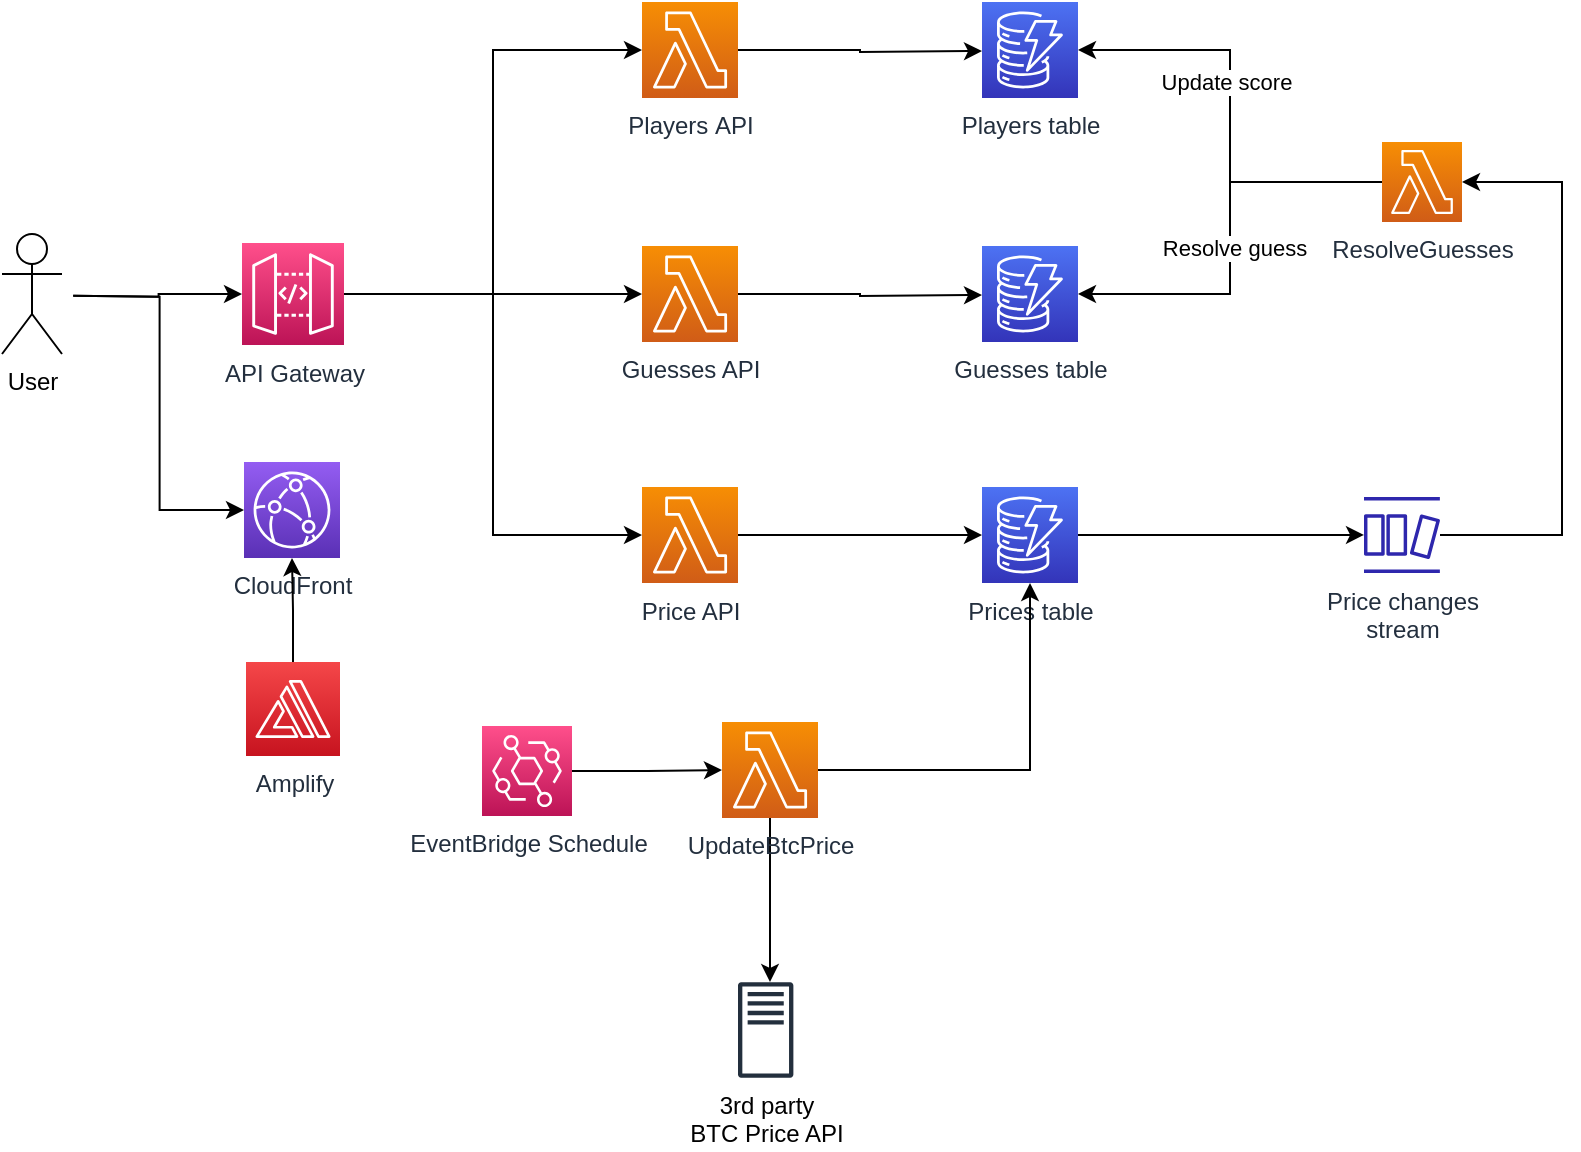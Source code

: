 <mxfile version="20.3.0" type="device"><diagram id="kz6Dxgl_gKm_6FY6OO6z" name="AWS Architecture"><mxGraphModel dx="1106" dy="972" grid="1" gridSize="10" guides="1" tooltips="1" connect="1" arrows="1" fold="1" page="1" pageScale="1" pageWidth="827" pageHeight="1169" math="0" shadow="0"><root><mxCell id="0"/><mxCell id="1" parent="0"/><mxCell id="RzaKGTZ1iIvuEsR079pG-4" style="edgeStyle=orthogonalEdgeStyle;rounded=0;orthogonalLoop=1;jettySize=auto;html=1;entryX=0;entryY=0.5;entryDx=0;entryDy=0;entryPerimeter=0;" parent="1" source="RzaKGTZ1iIvuEsR079pG-2" edge="1"><mxGeometry relative="1" as="geometry"><mxPoint x="510" y="204.5" as="targetPoint"/></mxGeometry></mxCell><mxCell id="RzaKGTZ1iIvuEsR079pG-2" value="Players&amp;nbsp;API" style="sketch=0;points=[[0,0,0],[0.25,0,0],[0.5,0,0],[0.75,0,0],[1,0,0],[0,1,0],[0.25,1,0],[0.5,1,0],[0.75,1,0],[1,1,0],[0,0.25,0],[0,0.5,0],[0,0.75,0],[1,0.25,0],[1,0.5,0],[1,0.75,0]];outlineConnect=0;fontColor=#232F3E;gradientColor=#F78E04;gradientDirection=north;fillColor=#D05C17;strokeColor=#ffffff;dashed=0;verticalLabelPosition=bottom;verticalAlign=top;align=center;html=1;fontSize=12;fontStyle=0;aspect=fixed;shape=mxgraph.aws4.resourceIcon;resIcon=mxgraph.aws4.lambda;" parent="1" vertex="1"><mxGeometry x="340" y="180" width="48" height="48" as="geometry"/></mxCell><mxCell id="RzaKGTZ1iIvuEsR079pG-7" style="edgeStyle=orthogonalEdgeStyle;rounded=0;orthogonalLoop=1;jettySize=auto;html=1;entryX=0;entryY=0.5;entryDx=0;entryDy=0;entryPerimeter=0;" parent="1" source="RzaKGTZ1iIvuEsR079pG-5" edge="1"><mxGeometry relative="1" as="geometry"><mxPoint x="510" y="446.5" as="targetPoint"/></mxGeometry></mxCell><mxCell id="RzaKGTZ1iIvuEsR079pG-5" value="Price API" style="sketch=0;points=[[0,0,0],[0.25,0,0],[0.5,0,0],[0.75,0,0],[1,0,0],[0,1,0],[0.25,1,0],[0.5,1,0],[0.75,1,0],[1,1,0],[0,0.25,0],[0,0.5,0],[0,0.75,0],[1,0.25,0],[1,0.5,0],[1,0.75,0]];outlineConnect=0;fontColor=#232F3E;gradientColor=#F78E04;gradientDirection=north;fillColor=#D05C17;strokeColor=#ffffff;dashed=0;verticalLabelPosition=bottom;verticalAlign=top;align=center;html=1;fontSize=12;fontStyle=0;aspect=fixed;shape=mxgraph.aws4.resourceIcon;resIcon=mxgraph.aws4.lambda;" parent="1" vertex="1"><mxGeometry x="340" y="422.5" width="48" height="48" as="geometry"/></mxCell><mxCell id="RzaKGTZ1iIvuEsR079pG-10" style="edgeStyle=orthogonalEdgeStyle;rounded=0;orthogonalLoop=1;jettySize=auto;html=1;entryX=0;entryY=0.5;entryDx=0;entryDy=0;entryPerimeter=0;" parent="1" source="RzaKGTZ1iIvuEsR079pG-8" edge="1"><mxGeometry relative="1" as="geometry"><mxPoint x="510" y="326.5" as="targetPoint"/></mxGeometry></mxCell><mxCell id="RzaKGTZ1iIvuEsR079pG-8" value="Guesses API" style="sketch=0;points=[[0,0,0],[0.25,0,0],[0.5,0,0],[0.75,0,0],[1,0,0],[0,1,0],[0.25,1,0],[0.5,1,0],[0.75,1,0],[1,1,0],[0,0.25,0],[0,0.5,0],[0,0.75,0],[1,0.25,0],[1,0.5,0],[1,0.75,0]];outlineConnect=0;fontColor=#232F3E;gradientColor=#F78E04;gradientDirection=north;fillColor=#D05C17;strokeColor=#ffffff;dashed=0;verticalLabelPosition=bottom;verticalAlign=top;align=center;html=1;fontSize=12;fontStyle=0;aspect=fixed;shape=mxgraph.aws4.resourceIcon;resIcon=mxgraph.aws4.lambda;" parent="1" vertex="1"><mxGeometry x="340" y="302" width="48" height="48" as="geometry"/></mxCell><mxCell id="RzaKGTZ1iIvuEsR079pG-13" style="edgeStyle=orthogonalEdgeStyle;rounded=0;orthogonalLoop=1;jettySize=auto;html=1;entryX=0;entryY=0.5;entryDx=0;entryDy=0;entryPerimeter=0;" parent="1" source="RzaKGTZ1iIvuEsR079pG-12" target="RzaKGTZ1iIvuEsR079pG-2" edge="1"><mxGeometry relative="1" as="geometry"/></mxCell><mxCell id="RzaKGTZ1iIvuEsR079pG-14" style="edgeStyle=orthogonalEdgeStyle;rounded=0;orthogonalLoop=1;jettySize=auto;html=1;entryX=0;entryY=0.5;entryDx=0;entryDy=0;entryPerimeter=0;" parent="1" source="RzaKGTZ1iIvuEsR079pG-12" target="RzaKGTZ1iIvuEsR079pG-8" edge="1"><mxGeometry relative="1" as="geometry"/></mxCell><mxCell id="RzaKGTZ1iIvuEsR079pG-15" style="edgeStyle=orthogonalEdgeStyle;rounded=0;orthogonalLoop=1;jettySize=auto;html=1;entryX=0;entryY=0.5;entryDx=0;entryDy=0;entryPerimeter=0;" parent="1" source="RzaKGTZ1iIvuEsR079pG-12" target="RzaKGTZ1iIvuEsR079pG-5" edge="1"><mxGeometry relative="1" as="geometry"/></mxCell><mxCell id="RzaKGTZ1iIvuEsR079pG-12" value="API Gateway" style="sketch=0;points=[[0,0,0],[0.25,0,0],[0.5,0,0],[0.75,0,0],[1,0,0],[0,1,0],[0.25,1,0],[0.5,1,0],[0.75,1,0],[1,1,0],[0,0.25,0],[0,0.5,0],[0,0.75,0],[1,0.25,0],[1,0.5,0],[1,0.75,0]];outlineConnect=0;fontColor=#232F3E;gradientColor=#FF4F8B;gradientDirection=north;fillColor=#BC1356;strokeColor=#ffffff;dashed=0;verticalLabelPosition=bottom;verticalAlign=top;align=center;html=1;fontSize=12;fontStyle=0;aspect=fixed;shape=mxgraph.aws4.resourceIcon;resIcon=mxgraph.aws4.api_gateway;" parent="1" vertex="1"><mxGeometry x="140" y="300.5" width="51" height="51" as="geometry"/></mxCell><mxCell id="EriBowHh_-m2jqAUdMnB-3" value="" style="edgeStyle=orthogonalEdgeStyle;rounded=0;orthogonalLoop=1;jettySize=auto;html=1;entryX=1;entryY=0.5;entryDx=0;entryDy=0;entryPerimeter=0;" parent="1" source="RzaKGTZ1iIvuEsR079pG-19" target="RzaKGTZ1iIvuEsR079pG-46" edge="1"><mxGeometry x="-0.341" y="40" relative="1" as="geometry"><Array as="points"><mxPoint x="800" y="447"/><mxPoint x="800" y="270"/></Array><mxPoint as="offset"/></mxGeometry></mxCell><mxCell id="RzaKGTZ1iIvuEsR079pG-19" value="Price changes&lt;br&gt;stream" style="sketch=0;outlineConnect=0;fontColor=#232F3E;gradientColor=none;fillColor=#2E27AD;strokeColor=none;dashed=0;verticalLabelPosition=bottom;verticalAlign=top;align=center;html=1;fontSize=12;fontStyle=0;aspect=fixed;pointerEvents=1;shape=mxgraph.aws4.dynamodb_stream;labelBackgroundColor=none;labelBorderColor=none;" parent="1" vertex="1"><mxGeometry x="701" y="427.5" width="38" height="38" as="geometry"/></mxCell><mxCell id="RzaKGTZ1iIvuEsR079pG-20" value="Players table" style="sketch=0;points=[[0,0,0],[0.25,0,0],[0.5,0,0],[0.75,0,0],[1,0,0],[0,1,0],[0.25,1,0],[0.5,1,0],[0.75,1,0],[1,1,0],[0,0.25,0],[0,0.5,0],[0,0.75,0],[1,0.25,0],[1,0.5,0],[1,0.75,0]];outlineConnect=0;fontColor=#232F3E;gradientColor=#4D72F3;gradientDirection=north;fillColor=#3334B9;strokeColor=#ffffff;dashed=0;verticalLabelPosition=bottom;verticalAlign=top;align=center;html=1;fontSize=12;fontStyle=0;aspect=fixed;shape=mxgraph.aws4.resourceIcon;resIcon=mxgraph.aws4.dynamodb;labelBackgroundColor=none;labelBorderColor=none;" parent="1" vertex="1"><mxGeometry x="510" y="180" width="48" height="48" as="geometry"/></mxCell><mxCell id="RzaKGTZ1iIvuEsR079pG-21" value="Guesses table" style="sketch=0;points=[[0,0,0],[0.25,0,0],[0.5,0,0],[0.75,0,0],[1,0,0],[0,1,0],[0.25,1,0],[0.5,1,0],[0.75,1,0],[1,1,0],[0,0.25,0],[0,0.5,0],[0,0.75,0],[1,0.25,0],[1,0.5,0],[1,0.75,0]];outlineConnect=0;fontColor=#232F3E;gradientColor=#4D72F3;gradientDirection=north;fillColor=#3334B9;strokeColor=#ffffff;dashed=0;verticalLabelPosition=bottom;verticalAlign=top;align=center;html=1;fontSize=12;fontStyle=0;aspect=fixed;shape=mxgraph.aws4.resourceIcon;resIcon=mxgraph.aws4.dynamodb;labelBackgroundColor=none;labelBorderColor=none;" parent="1" vertex="1"><mxGeometry x="510" y="302" width="48" height="48" as="geometry"/></mxCell><mxCell id="RzaKGTZ1iIvuEsR079pG-23" value="" style="edgeStyle=orthogonalEdgeStyle;rounded=0;orthogonalLoop=1;jettySize=auto;html=1;" parent="1" source="RzaKGTZ1iIvuEsR079pG-22" target="RzaKGTZ1iIvuEsR079pG-19" edge="1"><mxGeometry relative="1" as="geometry"/></mxCell><mxCell id="RzaKGTZ1iIvuEsR079pG-22" value="Prices table" style="sketch=0;points=[[0,0,0],[0.25,0,0],[0.5,0,0],[0.75,0,0],[1,0,0],[0,1,0],[0.25,1,0],[0.5,1,0],[0.75,1,0],[1,1,0],[0,0.25,0],[0,0.5,0],[0,0.75,0],[1,0.25,0],[1,0.5,0],[1,0.75,0]];outlineConnect=0;fontColor=#232F3E;gradientColor=#4D72F3;gradientDirection=north;fillColor=#3334B9;strokeColor=#ffffff;dashed=0;verticalLabelPosition=bottom;verticalAlign=top;align=center;html=1;fontSize=12;fontStyle=0;aspect=fixed;shape=mxgraph.aws4.resourceIcon;resIcon=mxgraph.aws4.dynamodb;labelBackgroundColor=none;labelBorderColor=none;" parent="1" vertex="1"><mxGeometry x="510" y="422.5" width="48" height="48" as="geometry"/></mxCell><mxCell id="RzaKGTZ1iIvuEsR079pG-34" style="edgeStyle=orthogonalEdgeStyle;rounded=0;orthogonalLoop=1;jettySize=auto;html=1;entryX=0.5;entryY=1;entryDx=0;entryDy=0;entryPerimeter=0;" parent="1" source="RzaKGTZ1iIvuEsR079pG-33" target="RzaKGTZ1iIvuEsR079pG-22" edge="1"><mxGeometry relative="1" as="geometry"/></mxCell><mxCell id="RzaKGTZ1iIvuEsR079pG-38" style="edgeStyle=orthogonalEdgeStyle;rounded=0;orthogonalLoop=1;jettySize=auto;html=1;entryX=0.5;entryY=0;entryDx=0;entryDy=0;" parent="1" source="RzaKGTZ1iIvuEsR079pG-33" edge="1"><mxGeometry relative="1" as="geometry"><mxPoint x="404" y="670" as="targetPoint"/></mxGeometry></mxCell><mxCell id="RzaKGTZ1iIvuEsR079pG-33" value="UpdateBtcPrice" style="sketch=0;points=[[0,0,0],[0.25,0,0],[0.5,0,0],[0.75,0,0],[1,0,0],[0,1,0],[0.25,1,0],[0.5,1,0],[0.75,1,0],[1,1,0],[0,0.25,0],[0,0.5,0],[0,0.75,0],[1,0.25,0],[1,0.5,0],[1,0.75,0]];outlineConnect=0;fontColor=#232F3E;gradientColor=#F78E04;gradientDirection=north;fillColor=#D05C17;strokeColor=#ffffff;dashed=0;verticalLabelPosition=bottom;verticalAlign=top;align=center;html=1;fontSize=12;fontStyle=0;aspect=fixed;shape=mxgraph.aws4.resourceIcon;resIcon=mxgraph.aws4.lambda;" parent="1" vertex="1"><mxGeometry x="380" y="540" width="48" height="48" as="geometry"/></mxCell><mxCell id="RzaKGTZ1iIvuEsR079pG-40" style="edgeStyle=orthogonalEdgeStyle;rounded=0;orthogonalLoop=1;jettySize=auto;html=1;entryX=0;entryY=0.5;entryDx=0;entryDy=0;entryPerimeter=0;" parent="1" source="RzaKGTZ1iIvuEsR079pG-39" target="RzaKGTZ1iIvuEsR079pG-33" edge="1"><mxGeometry relative="1" as="geometry"/></mxCell><mxCell id="RzaKGTZ1iIvuEsR079pG-39" value="EventBridge Schedule" style="sketch=0;points=[[0,0,0],[0.25,0,0],[0.5,0,0],[0.75,0,0],[1,0,0],[0,1,0],[0.25,1,0],[0.5,1,0],[0.75,1,0],[1,1,0],[0,0.25,0],[0,0.5,0],[0,0.75,0],[1,0.25,0],[1,0.5,0],[1,0.75,0]];outlineConnect=0;fontColor=#232F3E;gradientColor=#FF4F8B;gradientDirection=north;fillColor=#BC1356;strokeColor=#ffffff;dashed=0;verticalLabelPosition=bottom;verticalAlign=top;align=center;html=1;fontSize=12;fontStyle=0;aspect=fixed;shape=mxgraph.aws4.resourceIcon;resIcon=mxgraph.aws4.eventbridge;labelBackgroundColor=none;labelBorderColor=none;" parent="1" vertex="1"><mxGeometry x="260" y="542" width="45" height="45" as="geometry"/></mxCell><mxCell id="EriBowHh_-m2jqAUdMnB-1" style="edgeStyle=orthogonalEdgeStyle;rounded=0;orthogonalLoop=1;jettySize=auto;html=1;entryX=1;entryY=0.5;entryDx=0;entryDy=0;entryPerimeter=0;" parent="1" source="RzaKGTZ1iIvuEsR079pG-46" target="RzaKGTZ1iIvuEsR079pG-20" edge="1"><mxGeometry relative="1" as="geometry"/></mxCell><mxCell id="EriBowHh_-m2jqAUdMnB-6" value="Update score" style="edgeLabel;html=1;align=center;verticalAlign=middle;resizable=0;points=[];" parent="EriBowHh_-m2jqAUdMnB-1" vertex="1" connectable="0"><mxGeometry x="0.644" y="3" relative="1" as="geometry"><mxPoint x="35" y="13" as="offset"/></mxGeometry></mxCell><mxCell id="EriBowHh_-m2jqAUdMnB-2" style="edgeStyle=orthogonalEdgeStyle;rounded=0;orthogonalLoop=1;jettySize=auto;html=1;entryX=1;entryY=0.5;entryDx=0;entryDy=0;entryPerimeter=0;" parent="1" source="RzaKGTZ1iIvuEsR079pG-46" target="RzaKGTZ1iIvuEsR079pG-21" edge="1"><mxGeometry relative="1" as="geometry"/></mxCell><mxCell id="EriBowHh_-m2jqAUdMnB-7" value="Resolve guess" style="edgeLabel;html=1;align=center;verticalAlign=middle;resizable=0;points=[];" parent="EriBowHh_-m2jqAUdMnB-2" vertex="1" connectable="0"><mxGeometry x="0.151" y="2" relative="1" as="geometry"><mxPoint y="-11" as="offset"/></mxGeometry></mxCell><mxCell id="RzaKGTZ1iIvuEsR079pG-46" value="ResolveGuesses" style="sketch=0;points=[[0,0,0],[0.25,0,0],[0.5,0,0],[0.75,0,0],[1,0,0],[0,1,0],[0.25,1,0],[0.5,1,0],[0.75,1,0],[1,1,0],[0,0.25,0],[0,0.5,0],[0,0.75,0],[1,0.25,0],[1,0.5,0],[1,0.75,0]];outlineConnect=0;fontColor=#232F3E;gradientColor=#F78E04;gradientDirection=north;fillColor=#D05C17;strokeColor=#ffffff;dashed=0;verticalLabelPosition=bottom;verticalAlign=top;align=center;html=1;fontSize=12;fontStyle=0;aspect=fixed;shape=mxgraph.aws4.resourceIcon;resIcon=mxgraph.aws4.lambda;" parent="1" vertex="1"><mxGeometry x="710" y="250" width="40" height="40" as="geometry"/></mxCell><mxCell id="RzaKGTZ1iIvuEsR079pG-56" value="CloudFront" style="sketch=0;points=[[0,0,0],[0.25,0,0],[0.5,0,0],[0.75,0,0],[1,0,0],[0,1,0],[0.25,1,0],[0.5,1,0],[0.75,1,0],[1,1,0],[0,0.25,0],[0,0.5,0],[0,0.75,0],[1,0.25,0],[1,0.5,0],[1,0.75,0]];outlineConnect=0;fontColor=#232F3E;gradientColor=#945DF2;gradientDirection=north;fillColor=#5A30B5;strokeColor=#ffffff;dashed=0;verticalLabelPosition=bottom;verticalAlign=top;align=center;html=1;fontSize=12;fontStyle=0;aspect=fixed;shape=mxgraph.aws4.resourceIcon;resIcon=mxgraph.aws4.cloudfront;labelBackgroundColor=none;labelBorderColor=none;" parent="1" vertex="1"><mxGeometry x="141" y="410" width="48" height="48" as="geometry"/></mxCell><mxCell id="RzaKGTZ1iIvuEsR079pG-59" style="edgeStyle=orthogonalEdgeStyle;rounded=0;orthogonalLoop=1;jettySize=auto;html=1;entryX=0;entryY=0.5;entryDx=0;entryDy=0;entryPerimeter=0;" parent="1" target="RzaKGTZ1iIvuEsR079pG-56" edge="1"><mxGeometry relative="1" as="geometry"><mxPoint x="55.6" y="326.9" as="sourcePoint"/></mxGeometry></mxCell><mxCell id="RzaKGTZ1iIvuEsR079pG-60" style="edgeStyle=orthogonalEdgeStyle;rounded=0;orthogonalLoop=1;jettySize=auto;html=1;entryX=0;entryY=0.5;entryDx=0;entryDy=0;entryPerimeter=0;" parent="1" target="RzaKGTZ1iIvuEsR079pG-12" edge="1"><mxGeometry relative="1" as="geometry"><mxPoint x="55.6" y="326.9" as="sourcePoint"/></mxGeometry></mxCell><mxCell id="EriBowHh_-m2jqAUdMnB-5" style="edgeStyle=orthogonalEdgeStyle;rounded=0;orthogonalLoop=1;jettySize=auto;html=1;entryX=0.5;entryY=1;entryDx=0;entryDy=0;entryPerimeter=0;" parent="1" source="EriBowHh_-m2jqAUdMnB-4" target="RzaKGTZ1iIvuEsR079pG-56" edge="1"><mxGeometry relative="1" as="geometry"/></mxCell><mxCell id="EriBowHh_-m2jqAUdMnB-4" value="Amplify" style="sketch=0;points=[[0,0,0],[0.25,0,0],[0.5,0,0],[0.75,0,0],[1,0,0],[0,1,0],[0.25,1,0],[0.5,1,0],[0.75,1,0],[1,1,0],[0,0.25,0],[0,0.5,0],[0,0.75,0],[1,0.25,0],[1,0.5,0],[1,0.75,0]];outlineConnect=0;fontColor=#232F3E;gradientColor=#F54749;gradientDirection=north;fillColor=#C7131F;strokeColor=#ffffff;dashed=0;verticalLabelPosition=bottom;verticalAlign=top;align=center;html=1;fontSize=12;fontStyle=0;aspect=fixed;shape=mxgraph.aws4.resourceIcon;resIcon=mxgraph.aws4.amplify;" parent="1" vertex="1"><mxGeometry x="142" y="510" width="47" height="47" as="geometry"/></mxCell><mxCell id="_K4nWglHJHXfFo7Okv8F-1" value="User" style="shape=umlActor;verticalLabelPosition=bottom;verticalAlign=top;html=1;outlineConnect=0;" vertex="1" parent="1"><mxGeometry x="20" y="296" width="30" height="60" as="geometry"/></mxCell><mxCell id="_K4nWglHJHXfFo7Okv8F-2" value="&lt;span style=&quot;color: rgb(0, 0, 0);&quot;&gt;3rd party&lt;/span&gt;&lt;br style=&quot;color: rgb(0, 0, 0);&quot;&gt;&lt;span style=&quot;color: rgb(0, 0, 0);&quot;&gt;BTC Price API&lt;/span&gt;" style="sketch=0;outlineConnect=0;fontColor=#232F3E;gradientColor=none;fillColor=#232F3D;strokeColor=none;dashed=0;verticalLabelPosition=bottom;verticalAlign=top;align=center;html=1;fontSize=12;fontStyle=0;aspect=fixed;pointerEvents=1;shape=mxgraph.aws4.traditional_server;" vertex="1" parent="1"><mxGeometry x="388" y="670" width="27.69" height="48" as="geometry"/></mxCell></root></mxGraphModel></diagram></mxfile>
